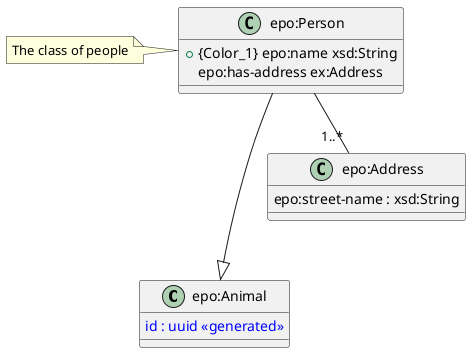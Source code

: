 

```plantuml
@startuml

!function $generated($a)
!return "<color:#0000ff>" + $a + " <<generated>></color>"
!endfunction

class "epo:Animal" {
  $generated("id : uuid")
}

class "epo:Person" {
  + {Color_1} epo:name xsd:String
  epo:has-address ex:Address
}
note left: The class of people

class "epo:Address" {
   epo:street-name : xsd:String
}

"epo:Person" ---|> "epo:Animal"
"epo:Person" -- "1..*" "epo:Address"
@enduml

```
